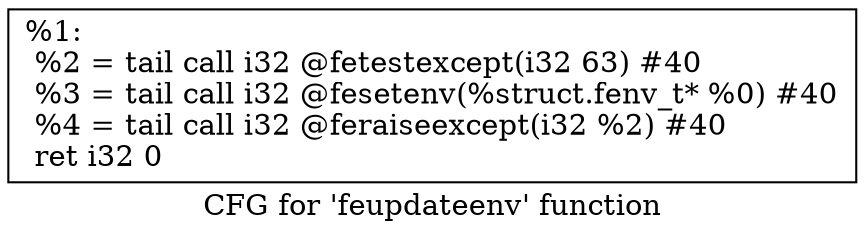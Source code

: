 digraph "CFG for 'feupdateenv' function" {
	label="CFG for 'feupdateenv' function";

	Node0x1c4d460 [shape=record,label="{%1:\l  %2 = tail call i32 @fetestexcept(i32 63) #40\l  %3 = tail call i32 @fesetenv(%struct.fenv_t* %0) #40\l  %4 = tail call i32 @feraiseexcept(i32 %2) #40\l  ret i32 0\l}"];
}
